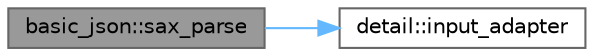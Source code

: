 digraph "basic_json::sax_parse"
{
 // LATEX_PDF_SIZE
  bgcolor="transparent";
  edge [fontname=Helvetica,fontsize=10,labelfontname=Helvetica,labelfontsize=10];
  node [fontname=Helvetica,fontsize=10,shape=box,height=0.2,width=0.4];
  rankdir="LR";
  Node1 [id="Node000001",label="basic_json::sax_parse",height=0.2,width=0.4,color="gray40", fillcolor="grey60", style="filled", fontcolor="black",tooltip="generate SAX events"];
  Node1 -> Node2 [id="edge1_Node000001_Node000002",color="steelblue1",style="solid",tooltip=" "];
  Node2 [id="Node000002",label="detail::input_adapter",height=0.2,width=0.4,color="grey40", fillcolor="white", style="filled",URL="$namespacedetail.html#aada1510d1b55ad2faf4a71c70cffb374",tooltip=" "];
}
